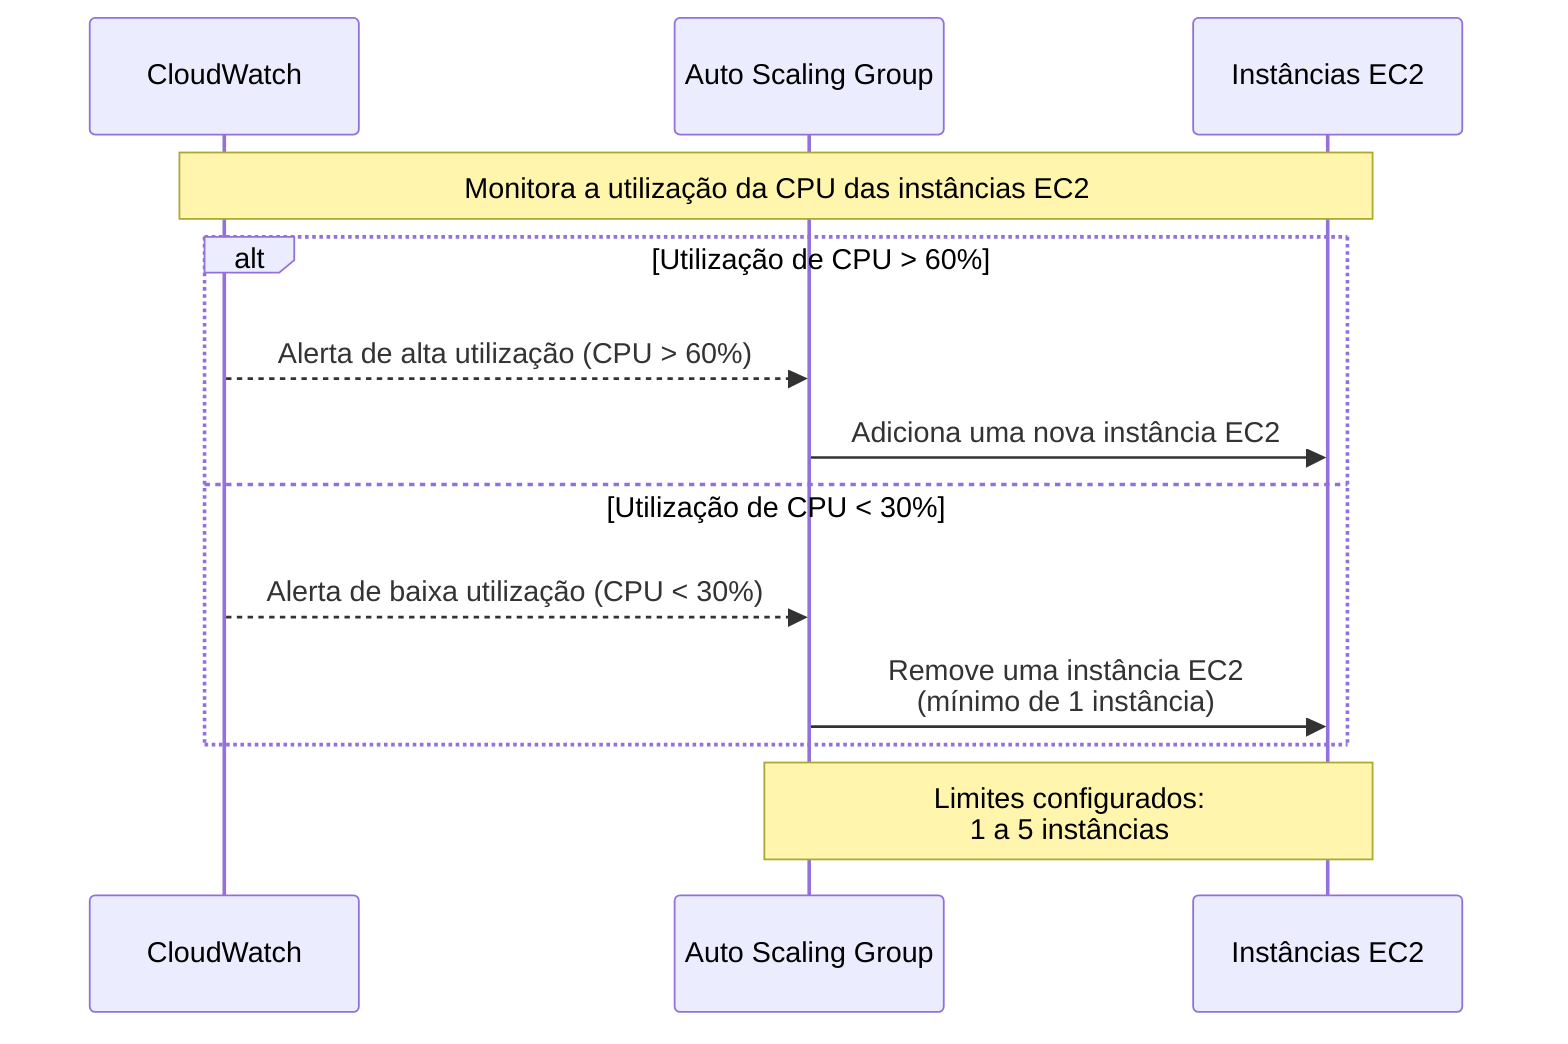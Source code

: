 sequenceDiagram
    participant CloudWatch as CloudWatch
    participant AutoScalingGroup as Auto Scaling Group
    participant EC2 as Instâncias EC2

    Note over CloudWatch, EC2: Monitora a utilização da CPU das instâncias EC2

    alt Utilização de CPU > 60%
        CloudWatch-->>AutoScalingGroup: Alerta de alta utilização (CPU > 60%)
        AutoScalingGroup->>EC2: Adiciona uma nova instância EC2
    else Utilização de CPU < 30%
        CloudWatch-->>AutoScalingGroup: Alerta de baixa utilização (CPU < 30%)
        AutoScalingGroup->>EC2: Remove uma instância EC2<br/>(mínimo de 1 instância)
    end

    Note over EC2, AutoScalingGroup: Limites configurados:<br/>1 a 5 instâncias